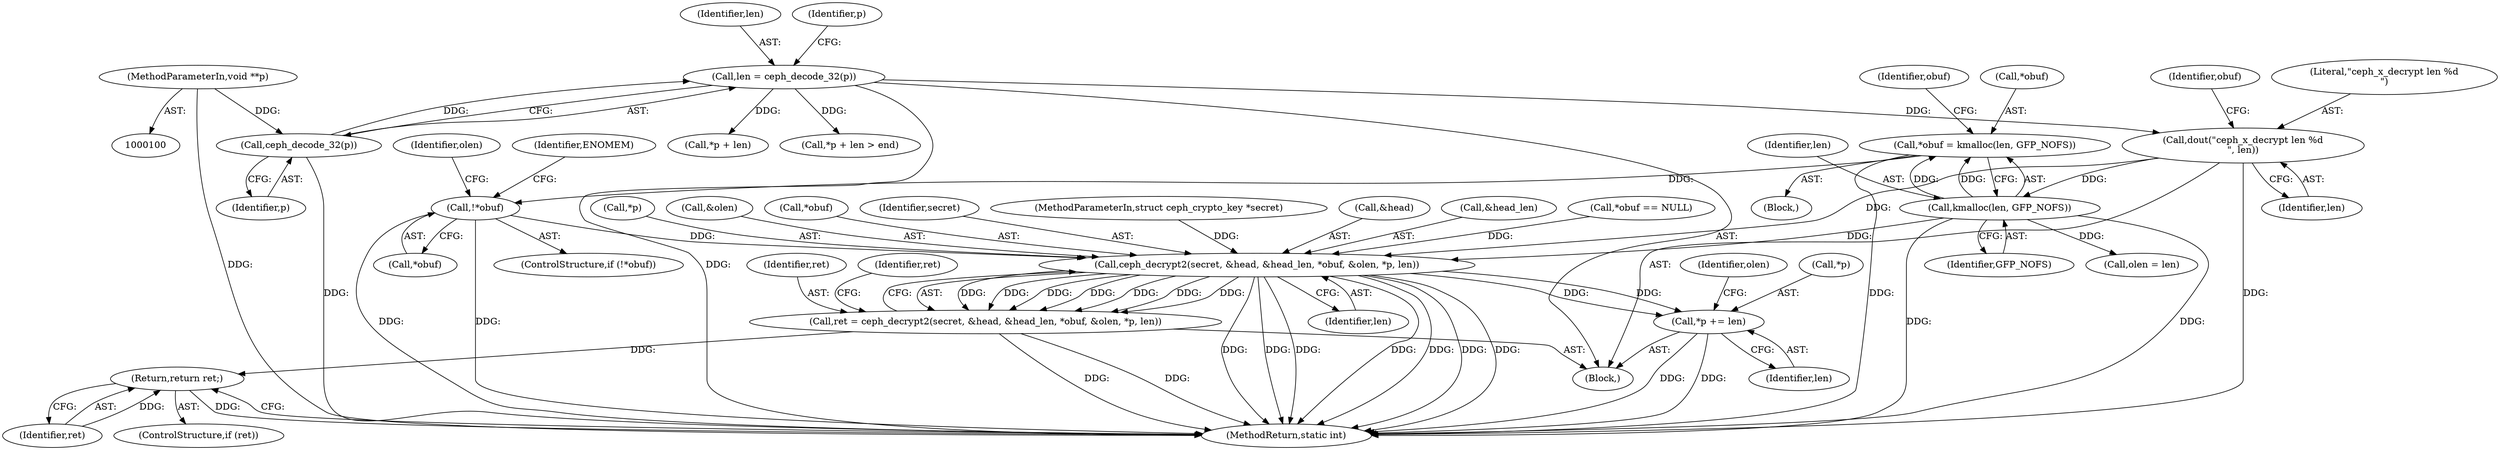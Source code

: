 digraph "0_linux_c27a3e4d667fdcad3db7b104f75659478e0c68d8@API" {
"1000138" [label="(Call,*obuf = kmalloc(len, GFP_NOFS))"];
"1000141" [label="(Call,kmalloc(len, GFP_NOFS))"];
"1000129" [label="(Call,dout(\"ceph_x_decrypt len %d\n\", len))"];
"1000115" [label="(Call,len = ceph_decode_32(p))"];
"1000117" [label="(Call,ceph_decode_32(p))"];
"1000102" [label="(MethodParameterIn,void **p)"];
"1000145" [label="(Call,!*obuf)"];
"1000156" [label="(Call,ceph_decrypt2(secret, &head, &head_len, *obuf, &olen, *p, len))"];
"1000154" [label="(Call,ret = ceph_decrypt2(secret, &head, &head_len, *obuf, &olen, *p, len))"];
"1000171" [label="(Return,return ret;)"];
"1000189" [label="(Call,*p += len)"];
"1000116" [label="(Identifier,len)"];
"1000143" [label="(Identifier,GFP_NOFS)"];
"1000133" [label="(Call,*obuf == NULL)"];
"1000190" [label="(Call,*p)"];
"1000194" [label="(Identifier,olen)"];
"1000192" [label="(Identifier,len)"];
"1000156" [label="(Call,ceph_decrypt2(secret, &head, &head_len, *obuf, &olen, *p, len))"];
"1000137" [label="(Block,)"];
"1000168" [label="(Identifier,len)"];
"1000150" [label="(Identifier,ENOMEM)"];
"1000141" [label="(Call,kmalloc(len, GFP_NOFS))"];
"1000118" [label="(Identifier,p)"];
"1000123" [label="(Identifier,p)"];
"1000195" [label="(MethodReturn,static int)"];
"1000152" [label="(Identifier,olen)"];
"1000166" [label="(Call,*p)"];
"1000115" [label="(Call,len = ceph_decode_32(p))"];
"1000155" [label="(Identifier,ret)"];
"1000164" [label="(Call,&olen)"];
"1000142" [label="(Identifier,len)"];
"1000120" [label="(Call,*p + len > end)"];
"1000162" [label="(Call,*obuf)"];
"1000129" [label="(Call,dout(\"ceph_x_decrypt len %d\n\", len))"];
"1000145" [label="(Call,!*obuf)"];
"1000171" [label="(Return,return ret;)"];
"1000138" [label="(Call,*obuf = kmalloc(len, GFP_NOFS))"];
"1000157" [label="(Identifier,secret)"];
"1000130" [label="(Literal,\"ceph_x_decrypt len %d\n\")"];
"1000144" [label="(ControlStructure,if (!*obuf))"];
"1000117" [label="(Call,ceph_decode_32(p))"];
"1000189" [label="(Call,*p += len)"];
"1000135" [label="(Identifier,obuf)"];
"1000170" [label="(Identifier,ret)"];
"1000146" [label="(Call,*obuf)"];
"1000106" [label="(Block,)"];
"1000121" [label="(Call,*p + len)"];
"1000101" [label="(MethodParameterIn,struct ceph_crypto_key *secret)"];
"1000139" [label="(Call,*obuf)"];
"1000158" [label="(Call,&head)"];
"1000102" [label="(MethodParameterIn,void **p)"];
"1000154" [label="(Call,ret = ceph_decrypt2(secret, &head, &head_len, *obuf, &olen, *p, len))"];
"1000172" [label="(Identifier,ret)"];
"1000147" [label="(Identifier,obuf)"];
"1000160" [label="(Call,&head_len)"];
"1000131" [label="(Identifier,len)"];
"1000151" [label="(Call,olen = len)"];
"1000169" [label="(ControlStructure,if (ret))"];
"1000138" -> "1000137"  [label="AST: "];
"1000138" -> "1000141"  [label="CFG: "];
"1000139" -> "1000138"  [label="AST: "];
"1000141" -> "1000138"  [label="AST: "];
"1000147" -> "1000138"  [label="CFG: "];
"1000138" -> "1000195"  [label="DDG: "];
"1000141" -> "1000138"  [label="DDG: "];
"1000141" -> "1000138"  [label="DDG: "];
"1000138" -> "1000145"  [label="DDG: "];
"1000141" -> "1000143"  [label="CFG: "];
"1000142" -> "1000141"  [label="AST: "];
"1000143" -> "1000141"  [label="AST: "];
"1000141" -> "1000195"  [label="DDG: "];
"1000141" -> "1000195"  [label="DDG: "];
"1000129" -> "1000141"  [label="DDG: "];
"1000141" -> "1000151"  [label="DDG: "];
"1000141" -> "1000156"  [label="DDG: "];
"1000129" -> "1000106"  [label="AST: "];
"1000129" -> "1000131"  [label="CFG: "];
"1000130" -> "1000129"  [label="AST: "];
"1000131" -> "1000129"  [label="AST: "];
"1000135" -> "1000129"  [label="CFG: "];
"1000129" -> "1000195"  [label="DDG: "];
"1000115" -> "1000129"  [label="DDG: "];
"1000129" -> "1000156"  [label="DDG: "];
"1000115" -> "1000106"  [label="AST: "];
"1000115" -> "1000117"  [label="CFG: "];
"1000116" -> "1000115"  [label="AST: "];
"1000117" -> "1000115"  [label="AST: "];
"1000123" -> "1000115"  [label="CFG: "];
"1000115" -> "1000195"  [label="DDG: "];
"1000117" -> "1000115"  [label="DDG: "];
"1000115" -> "1000120"  [label="DDG: "];
"1000115" -> "1000121"  [label="DDG: "];
"1000117" -> "1000118"  [label="CFG: "];
"1000118" -> "1000117"  [label="AST: "];
"1000117" -> "1000195"  [label="DDG: "];
"1000102" -> "1000117"  [label="DDG: "];
"1000102" -> "1000100"  [label="AST: "];
"1000102" -> "1000195"  [label="DDG: "];
"1000145" -> "1000144"  [label="AST: "];
"1000145" -> "1000146"  [label="CFG: "];
"1000146" -> "1000145"  [label="AST: "];
"1000150" -> "1000145"  [label="CFG: "];
"1000152" -> "1000145"  [label="CFG: "];
"1000145" -> "1000195"  [label="DDG: "];
"1000145" -> "1000195"  [label="DDG: "];
"1000145" -> "1000156"  [label="DDG: "];
"1000156" -> "1000154"  [label="AST: "];
"1000156" -> "1000168"  [label="CFG: "];
"1000157" -> "1000156"  [label="AST: "];
"1000158" -> "1000156"  [label="AST: "];
"1000160" -> "1000156"  [label="AST: "];
"1000162" -> "1000156"  [label="AST: "];
"1000164" -> "1000156"  [label="AST: "];
"1000166" -> "1000156"  [label="AST: "];
"1000168" -> "1000156"  [label="AST: "];
"1000154" -> "1000156"  [label="CFG: "];
"1000156" -> "1000195"  [label="DDG: "];
"1000156" -> "1000195"  [label="DDG: "];
"1000156" -> "1000195"  [label="DDG: "];
"1000156" -> "1000195"  [label="DDG: "];
"1000156" -> "1000195"  [label="DDG: "];
"1000156" -> "1000195"  [label="DDG: "];
"1000156" -> "1000195"  [label="DDG: "];
"1000156" -> "1000154"  [label="DDG: "];
"1000156" -> "1000154"  [label="DDG: "];
"1000156" -> "1000154"  [label="DDG: "];
"1000156" -> "1000154"  [label="DDG: "];
"1000156" -> "1000154"  [label="DDG: "];
"1000156" -> "1000154"  [label="DDG: "];
"1000156" -> "1000154"  [label="DDG: "];
"1000101" -> "1000156"  [label="DDG: "];
"1000133" -> "1000156"  [label="DDG: "];
"1000156" -> "1000189"  [label="DDG: "];
"1000156" -> "1000189"  [label="DDG: "];
"1000154" -> "1000106"  [label="AST: "];
"1000155" -> "1000154"  [label="AST: "];
"1000170" -> "1000154"  [label="CFG: "];
"1000154" -> "1000195"  [label="DDG: "];
"1000154" -> "1000195"  [label="DDG: "];
"1000154" -> "1000171"  [label="DDG: "];
"1000171" -> "1000169"  [label="AST: "];
"1000171" -> "1000172"  [label="CFG: "];
"1000172" -> "1000171"  [label="AST: "];
"1000195" -> "1000171"  [label="CFG: "];
"1000171" -> "1000195"  [label="DDG: "];
"1000172" -> "1000171"  [label="DDG: "];
"1000189" -> "1000106"  [label="AST: "];
"1000189" -> "1000192"  [label="CFG: "];
"1000190" -> "1000189"  [label="AST: "];
"1000192" -> "1000189"  [label="AST: "];
"1000194" -> "1000189"  [label="CFG: "];
"1000189" -> "1000195"  [label="DDG: "];
"1000189" -> "1000195"  [label="DDG: "];
}
